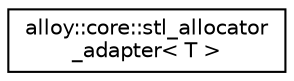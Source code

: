 digraph "Graphical Class Hierarchy"
{
  edge [fontname="Helvetica",fontsize="10",labelfontname="Helvetica",labelfontsize="10"];
  node [fontname="Helvetica",fontsize="10",shape=record];
  rankdir="LR";
  Node1 [label="alloy::core::stl_allocator\l_adapter\< T \>",height=0.2,width=0.4,color="black", fillcolor="white", style="filled",URL="$db/d28/classalloy_1_1core_1_1stl__allocator__adapter.html",tooltip="Adapts an alloy::core::allocator into a standard C++ allocator, for use with standard containers..."];
}
